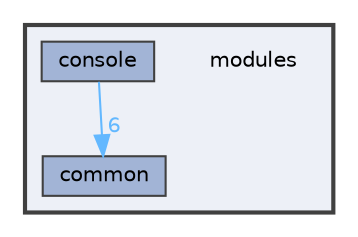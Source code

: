 digraph "modules"
{
 // LATEX_PDF_SIZE
  bgcolor="transparent";
  edge [fontname=Helvetica,fontsize=10,labelfontname=Helvetica,labelfontsize=10];
  node [fontname=Helvetica,fontsize=10,shape=box,height=0.2,width=0.4];
  compound=true
  subgraph clusterdir_e05d7e2b1ecd646af5bb94391405f3b5 {
    graph [ bgcolor="#edf0f7", pencolor="grey25", label="", fontname=Helvetica,fontsize=10 style="filled,bold", URL="dir_e05d7e2b1ecd646af5bb94391405f3b5.html",tooltip=""]
    dir_e05d7e2b1ecd646af5bb94391405f3b5 [shape=plaintext, label="modules"];
  dir_9a5e51f49964887903df6eed98080585 [label="common", fillcolor="#a2b4d6", color="grey25", style="filled", URL="dir_9a5e51f49964887903df6eed98080585.html",tooltip=""];
  dir_54cc64e2ea7c4056846f30fb8a29725d [label="console", fillcolor="#a2b4d6", color="grey25", style="filled", URL="dir_54cc64e2ea7c4056846f30fb8a29725d.html",tooltip=""];
  }
  dir_54cc64e2ea7c4056846f30fb8a29725d->dir_9a5e51f49964887903df6eed98080585 [headlabel="6", labeldistance=1.5 headhref="dir_000001_000000.html" href="dir_000001_000000.html" color="steelblue1" fontcolor="steelblue1"];
}

